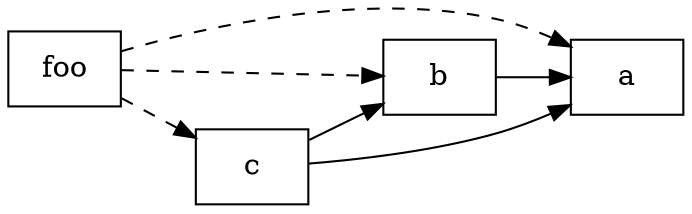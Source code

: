 digraph "projects-graph" {
    graph[rankdir="LR"]
    node [
        shape="record"
    ]
    edge [
        arrowtail="none"
    ]
    "a"[label=<a>]
    "b"[label=<b>]
    "c"[label=<c>]
    "foo"[label=<foo>]
    "b" -> "a" [style=solid]
    "c" -> "b" [style=solid]
    "c" -> "a" [style=solid]
    "foo" -> "a" [style=dashed]
    "foo" -> "b" [style=dashed]
    "foo" -> "c" [style=dashed]
}
